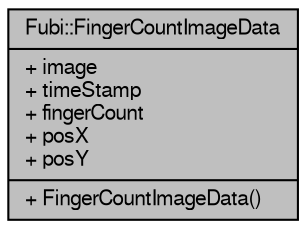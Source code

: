 digraph "Fubi::FingerCountImageData"
{
  edge [fontname="FreeSans",fontsize="10",labelfontname="FreeSans",labelfontsize="10"];
  node [fontname="FreeSans",fontsize="10",shape=record];
  Node1 [label="{Fubi::FingerCountImageData\n|+ image\l+ timeStamp\l+ fingerCount\l+ posX\l+ posY\l|+ FingerCountImageData()\l}",height=0.2,width=0.4,color="black", fillcolor="grey75", style="filled" fontcolor="black"];
}
